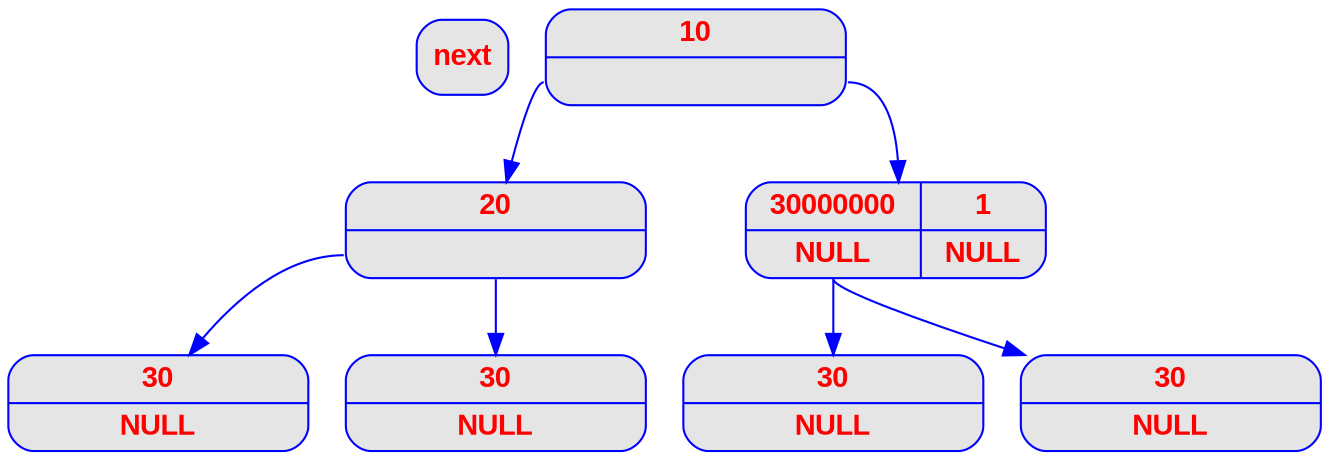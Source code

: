 digraph liste { 
graph [ 
	rankdir = "TB" 
] 

node [ 
	fontname = "Arial bold"
	fontsize = "14" 
	fontcolor = "red" 
	style = "rounded, filled" 
	shape = "record" 
	fillcolor = "grey90" 
	color = "blue" 
	width = "2" 
]
next[
    width= 0.5
]

edge [ 
	color = "blue" 
] 


"ID_0001" [label = "{<elt> 10  | <next> }"];
"ID_0001" : next -> "ID_0002";
"ID_0001" : next -> "ID_0003";
"ID_0002" [label = "{<elt> 20  | <next> }"];
"ID_0002" : next -> "ID_0004";
"ID_0002" : next -> "ID_0005";
"ID_0003" [label = "{<elt> 30000000  | <next> NULL}|{<> 1 | <next> NULL}"];
"ID_0003" : next -> "ID_0006";
"ID_0003" : next -> "ID_0007";
"ID_0004" [label = "{<elt> 30  | <next> NULL }"];
"ID_0005" [label = "{<elt> 30  | <next> NULL }"];
"ID_0006" [label = "{<elt> 30  | <next> NULL }"];
"ID_0007" [label = "{<elt> 30  | <next> NULL }"];
}